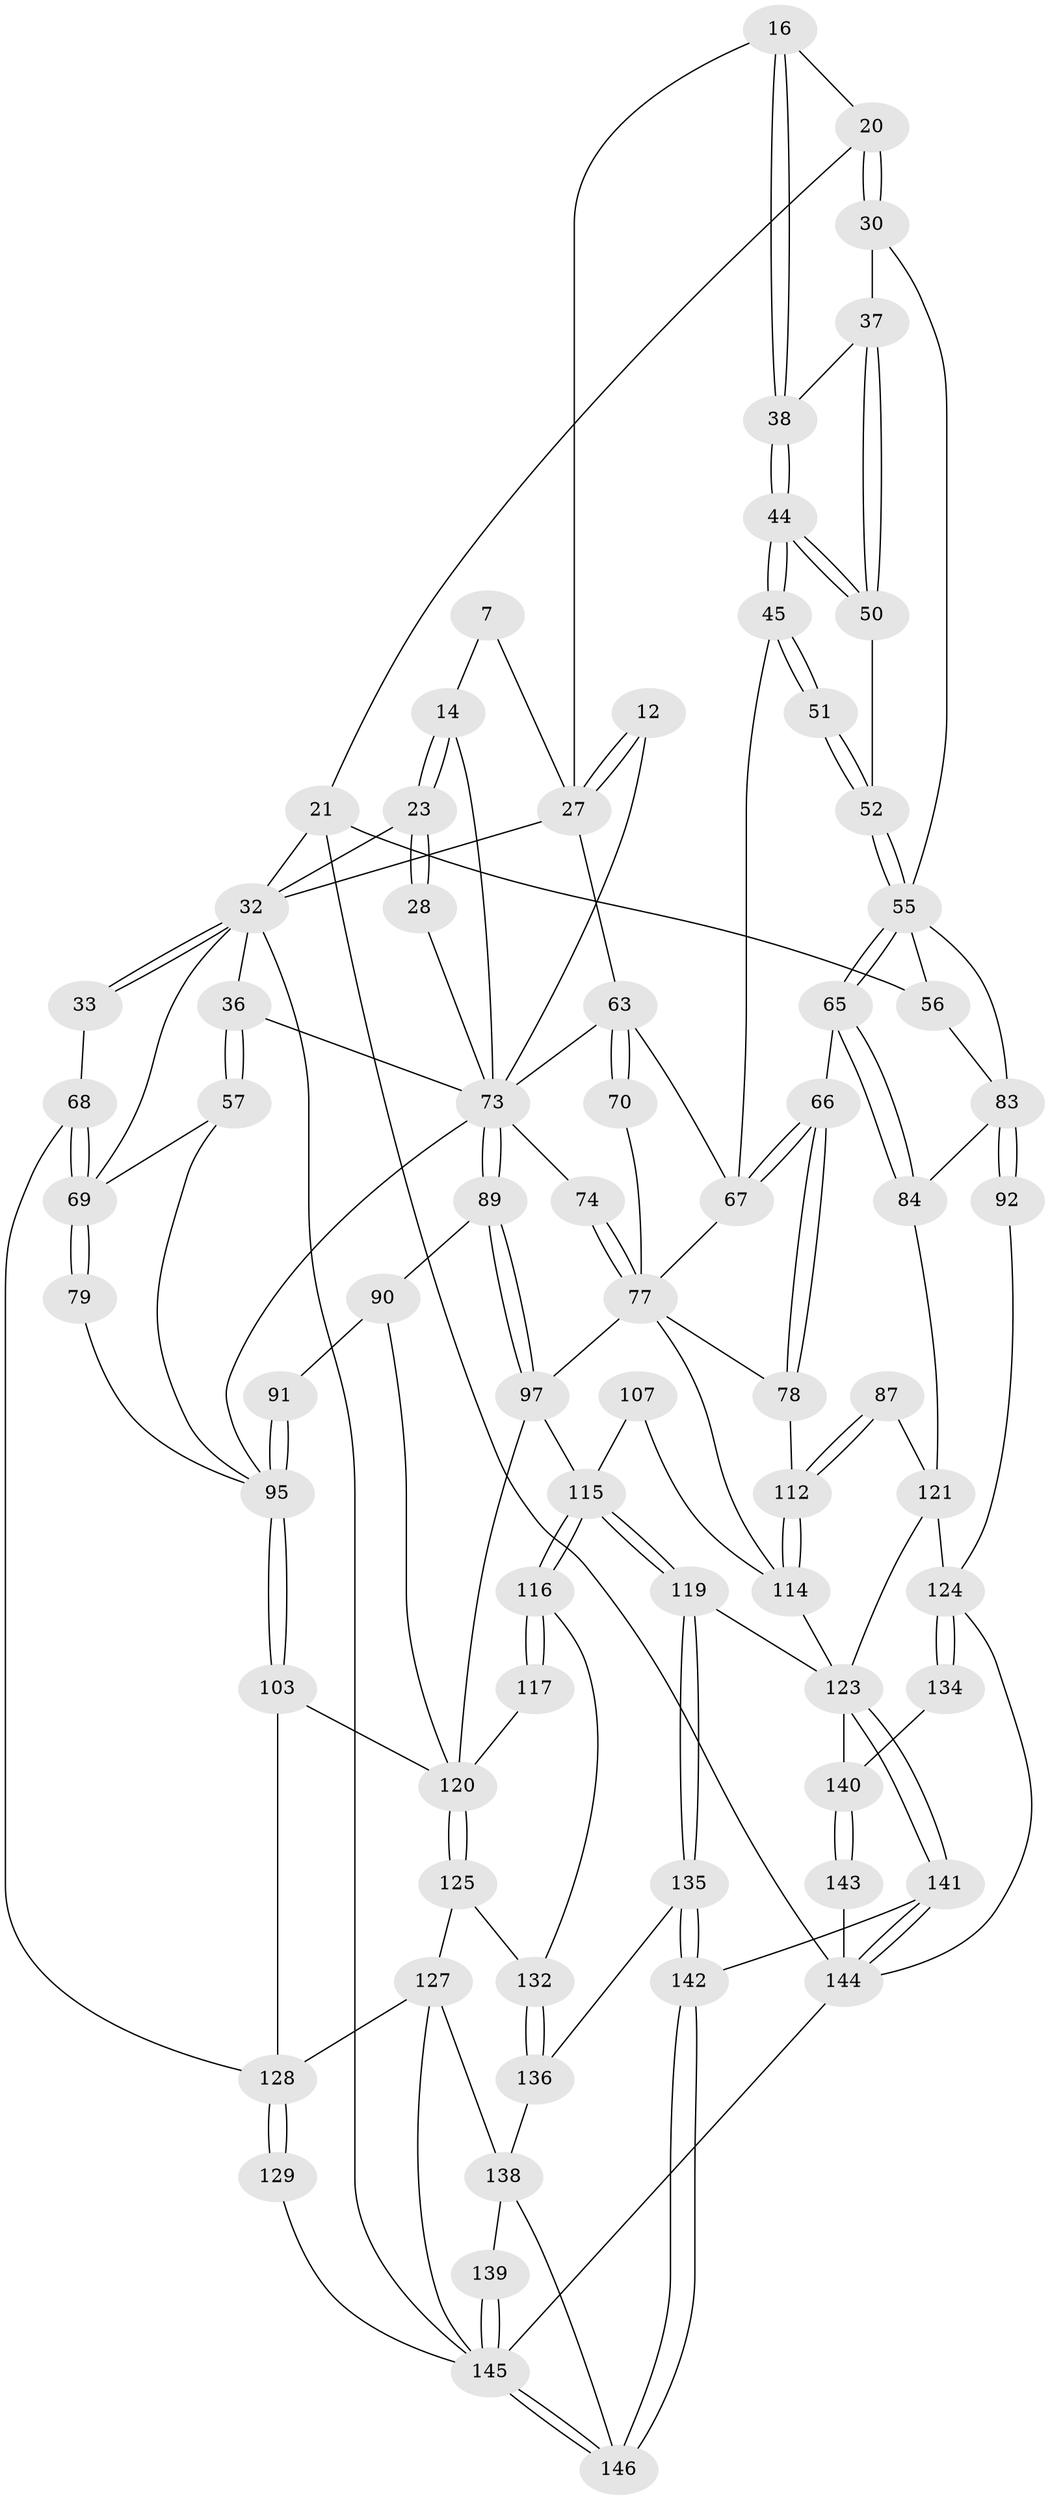 // original degree distribution, {3: 0.0136986301369863, 5: 0.4794520547945205, 4: 0.2602739726027397, 6: 0.2465753424657534}
// Generated by graph-tools (version 1.1) at 2025/02/03/09/25 05:02:05]
// undirected, 73 vertices, 165 edges
graph export_dot {
graph [start="1"]
  node [color=gray90,style=filled];
  7 [pos="+0.514101961937754+0"];
  12 [pos="+0.5891523998763359+0.11194435255007654"];
  14 [pos="+0.4839364835233886+0.11262331167601315",super="+6"];
  16 [pos="+0.7099221449104791+0.1407012086864597",super="+15"];
  20 [pos="+0.8379639225071784+0.07431634682280094",super="+19"];
  21 [pos="+1+0",super="+18"];
  23 [pos="+0.4133480655613415+0.13772214592512608",super="+5+4"];
  27 [pos="+0.6175902165502968+0.13488947330047185",super="+17+10+11"];
  28 [pos="+0.3838424857430736+0.16380381440012834"];
  30 [pos="+0.8598473261527851+0.16878099179422343",super="+29+26"];
  32 [pos="+0.14584769520430887+0.21560201485716624",super="+31+3+22"];
  33 [pos="+0+0.26687318985872294"];
  36 [pos="+0.30232626948539615+0.2426843609826036"];
  37 [pos="+0.8578399627694323+0.17029579646229068"];
  38 [pos="+0.7346381074713162+0.17078276119775765"];
  44 [pos="+0.7508193433345307+0.2707564268366958"];
  45 [pos="+0.7499730287196689+0.2779799800136297"];
  50 [pos="+0.8463466550544055+0.20396194643129695"];
  51 [pos="+0.8218711988481705+0.30972122195222096"];
  52 [pos="+0.8425948776551461+0.33354954708311374",super="+48+49"];
  55 [pos="+0.8678812730413327+0.38298892280452745",super="+54+53+43"];
  56 [pos="+1+0.29587811790390334",super="+24"];
  57 [pos="+0.20412490158939353+0.39435040080173844"];
  63 [pos="+0.5175563098123508+0.3350221520189803",super="+41+40+47"];
  65 [pos="+0.8512313477232658+0.4069480000490489"];
  66 [pos="+0.8010174109318391+0.4285289070054118"];
  67 [pos="+0.7697949543799678+0.39633597978665497",super="+46"];
  68 [pos="+0+0.47564551616438444"];
  69 [pos="+0+0.46089189692683574",super="+59+58"];
  70 [pos="+0.6901274065034675+0.3217896407023373"];
  73 [pos="+0.5357874265430789+0.4378599335871253",super="+64+34+39"];
  74 [pos="+0.5493402440948195+0.44471427957632576"];
  77 [pos="+0.6174948004726076+0.4911040620159517",super="+76+72"];
  78 [pos="+0.7273971545000693+0.5122321608224065"];
  79 [pos="+0.031144697669032953+0.4637946692191117"];
  83 [pos="+0.9254105266388178+0.4951671362403684",super="+81"];
  84 [pos="+0.8874397273920313+0.4942974919160951"];
  87 [pos="+0.8257022665500691+0.6028939016153115"];
  89 [pos="+0.4593937982317072+0.5709088348334675"];
  90 [pos="+0.33531614809025323+0.5023988095615683"];
  91 [pos="+0.3345235475787398+0.4997967467890843"];
  92 [pos="+1+0.6320563675875998"];
  95 [pos="+0.17339581731529827+0.539244773587143",super="+82+62+61"];
  97 [pos="+0.46567816495950254+0.614673962776986",super="+96"];
  103 [pos="+0.17640920601609722+0.6208185499198279"];
  107 [pos="+0.5768448532741065+0.6543853712725375"];
  112 [pos="+0.6841189167981389+0.7374146397798056",super="+109+88"];
  114 [pos="+0.683550126890042+0.7382212928465525",super="+113"];
  115 [pos="+0.4884980060946464+0.7746914362760384",super="+108"];
  116 [pos="+0.4433794598696026+0.6985624358487769"];
  117 [pos="+0.43109760980209816+0.6719408207538038"];
  119 [pos="+0.48921408449777515+0.7776800886637133"];
  120 [pos="+0.30303980975002043+0.7091261768095577",super="+111"];
  121 [pos="+0.7931685259230716+0.8002408439753357",super="+86"];
  123 [pos="+0.7283417618375467+0.8417505753076743",super="+118+122"];
  124 [pos="+0.8500528365258196+0.7760069153175122",super="+94+100"];
  125 [pos="+0.28412132921104954+0.7764271719465631"];
  127 [pos="+0.15129034783563625+0.711851346235835",super="+126"];
  128 [pos="+0.1512851389008198+0.7117185735327783",super="+105"];
  129 [pos="+0+0.6896912797037382"];
  132 [pos="+0.3099032193144612+0.7899017072576044"];
  134 [pos="+1+0.7923475533657351"];
  135 [pos="+0.4475112327960803+0.8662690309719577"];
  136 [pos="+0.42179026886919635+0.8670342662387783"];
  138 [pos="+0.2170998292170544+0.8583763638150634",super="+137"];
  139 [pos="+0.13548322427509413+0.8864994533964705"];
  140 [pos="+0.9507336794884385+0.8652276824040065"];
  141 [pos="+0.7153581486364828+1"];
  142 [pos="+0.6312914522966622+1"];
  143 [pos="+0.9326528996936312+0.8934358452698263"];
  144 [pos="+0.7463631175892559+1",super="+99"];
  145 [pos="+0+1",super="+131+133"];
  146 [pos="+0.2187562684219996+1"];
  7 -- 14;
  7 -- 27;
  12 -- 27 [weight=2];
  12 -- 27;
  12 -- 73;
  14 -- 23 [weight=2];
  14 -- 23;
  14 -- 73;
  16 -- 38;
  16 -- 38;
  16 -- 27 [weight=2];
  16 -- 20;
  20 -- 30 [weight=2];
  20 -- 30;
  20 -- 21;
  21 -- 56;
  21 -- 144;
  21 -- 32 [weight=2];
  23 -- 28 [weight=2];
  23 -- 28;
  23 -- 32;
  27 -- 63;
  27 -- 32;
  28 -- 73;
  30 -- 37;
  30 -- 55 [weight=2];
  32 -- 33 [weight=2];
  32 -- 33;
  32 -- 36;
  32 -- 69;
  32 -- 145;
  33 -- 68;
  36 -- 57;
  36 -- 57;
  36 -- 73;
  37 -- 38;
  37 -- 50;
  37 -- 50;
  38 -- 44;
  38 -- 44;
  44 -- 45;
  44 -- 45;
  44 -- 50;
  44 -- 50;
  45 -- 51;
  45 -- 51;
  45 -- 67;
  50 -- 52;
  51 -- 52 [weight=2];
  51 -- 52;
  52 -- 55 [weight=2];
  52 -- 55;
  55 -- 65;
  55 -- 65;
  55 -- 56 [weight=2];
  55 -- 83;
  56 -- 83;
  57 -- 69;
  57 -- 95;
  63 -- 70 [weight=2];
  63 -- 70;
  63 -- 67;
  63 -- 73 [weight=2];
  65 -- 66;
  65 -- 84;
  65 -- 84;
  66 -- 67;
  66 -- 67;
  66 -- 78;
  66 -- 78;
  67 -- 77;
  68 -- 69;
  68 -- 69;
  68 -- 128;
  69 -- 79 [weight=2];
  69 -- 79;
  70 -- 77;
  73 -- 74;
  73 -- 89;
  73 -- 89;
  73 -- 95;
  74 -- 77 [weight=2];
  74 -- 77;
  77 -- 78;
  77 -- 114;
  77 -- 97;
  78 -- 112;
  79 -- 95;
  83 -- 84;
  83 -- 92 [weight=2];
  83 -- 92;
  84 -- 121;
  87 -- 112 [weight=2];
  87 -- 112;
  87 -- 121;
  89 -- 90;
  89 -- 97;
  89 -- 97;
  90 -- 91;
  90 -- 120;
  91 -- 95 [weight=2];
  91 -- 95;
  92 -- 124;
  95 -- 103;
  95 -- 103;
  97 -- 120;
  97 -- 115;
  103 -- 128;
  103 -- 120;
  107 -- 114 [weight=2];
  107 -- 115;
  112 -- 114 [weight=2];
  112 -- 114;
  114 -- 123;
  115 -- 116;
  115 -- 116;
  115 -- 119;
  115 -- 119;
  116 -- 117;
  116 -- 117;
  116 -- 132;
  117 -- 120 [weight=2];
  119 -- 135;
  119 -- 135;
  119 -- 123;
  120 -- 125;
  120 -- 125;
  121 -- 124 [weight=2];
  121 -- 123;
  123 -- 141;
  123 -- 141;
  123 -- 140;
  124 -- 134 [weight=2];
  124 -- 134;
  124 -- 144;
  125 -- 132;
  125 -- 127;
  127 -- 128;
  127 -- 138;
  127 -- 145;
  128 -- 129 [weight=2];
  128 -- 129;
  129 -- 145;
  132 -- 136;
  132 -- 136;
  134 -- 140;
  135 -- 136;
  135 -- 142;
  135 -- 142;
  136 -- 138;
  138 -- 139;
  138 -- 146;
  139 -- 145 [weight=2];
  139 -- 145;
  140 -- 143;
  140 -- 143;
  141 -- 142;
  141 -- 144;
  141 -- 144;
  142 -- 146;
  142 -- 146;
  143 -- 144 [weight=2];
  144 -- 145;
  145 -- 146;
  145 -- 146;
}
